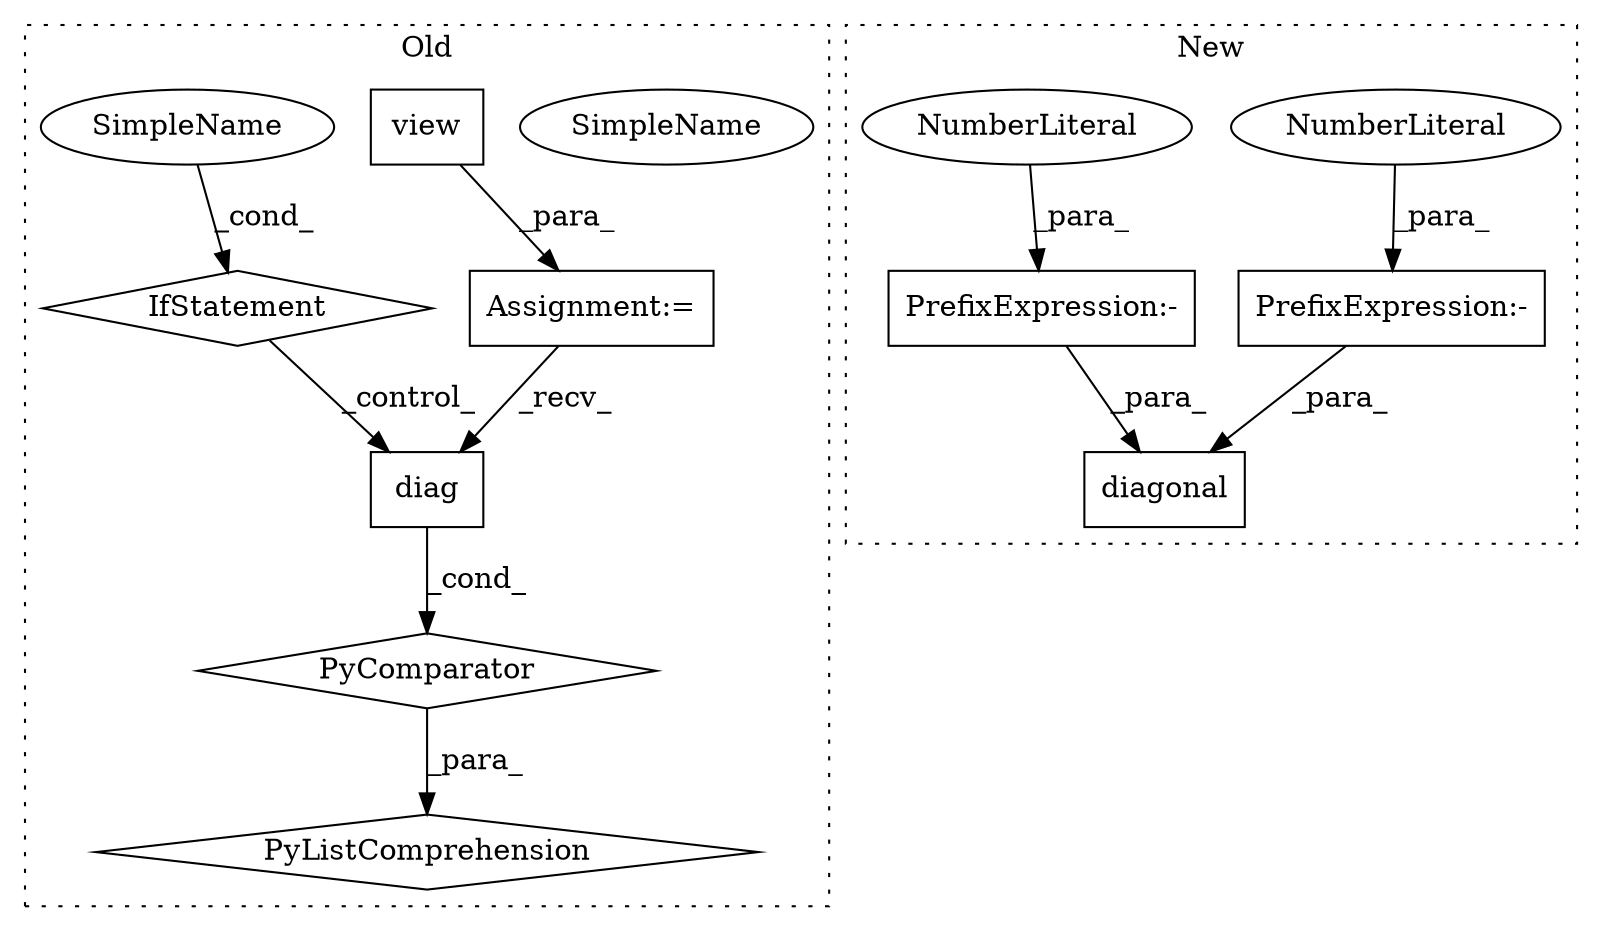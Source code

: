 digraph G {
subgraph cluster0 {
1 [label="IfStatement" a="25" s="1651" l="37" shape="diamond"];
5 [label="diag" a="32" s="1574" l="6" shape="box"];
6 [label="SimpleName" a="42" s="1683" l="5" shape="ellipse"];
9 [label="PyListComprehension" a="109" s="1564" l="132" shape="diamond"];
10 [label="PyComparator" a="113" s="1651" l="37" shape="diamond"];
11 [label="Assignment:=" a="7" s="1651" l="37" shape="box"];
12 [label="view" a="32" s="1361,1371" l="5,1" shape="box"];
13 [label="SimpleName" a="42" s="1683" l="5" shape="ellipse"];
label = "Old";
style="dotted";
}
subgraph cluster1 {
2 [label="diagonal" a="32" s="1538,1552" l="9,1" shape="box"];
3 [label="PrefixExpression:-" a="38" s="1547" l="1" shape="box"];
4 [label="NumberLiteral" a="34" s="1548" l="1" shape="ellipse"];
7 [label="PrefixExpression:-" a="38" s="1550" l="1" shape="box"];
8 [label="NumberLiteral" a="34" s="1551" l="1" shape="ellipse"];
label = "New";
style="dotted";
}
1 -> 5 [label="_control_"];
3 -> 2 [label="_para_"];
4 -> 3 [label="_para_"];
5 -> 10 [label="_cond_"];
7 -> 2 [label="_para_"];
8 -> 7 [label="_para_"];
10 -> 9 [label="_para_"];
11 -> 5 [label="_recv_"];
12 -> 11 [label="_para_"];
13 -> 1 [label="_cond_"];
}